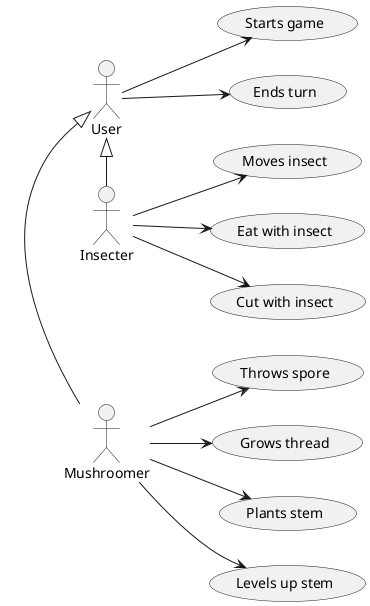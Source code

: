 @startuml player

Mushroomer -left-|> User
Insecter -left-|> User

left to right direction
User --> (Ends turn)
User --> (Starts game)

Mushroomer --> (Plants stem)
Mushroomer --> (Levels up stem)
Mushroomer --> (Throws spore)
Mushroomer --> (Grows thread)

Insecter --> (Moves insect)
Insecter --> (Eat with insect)
Insecter --> (Cut with insect)

@enduml